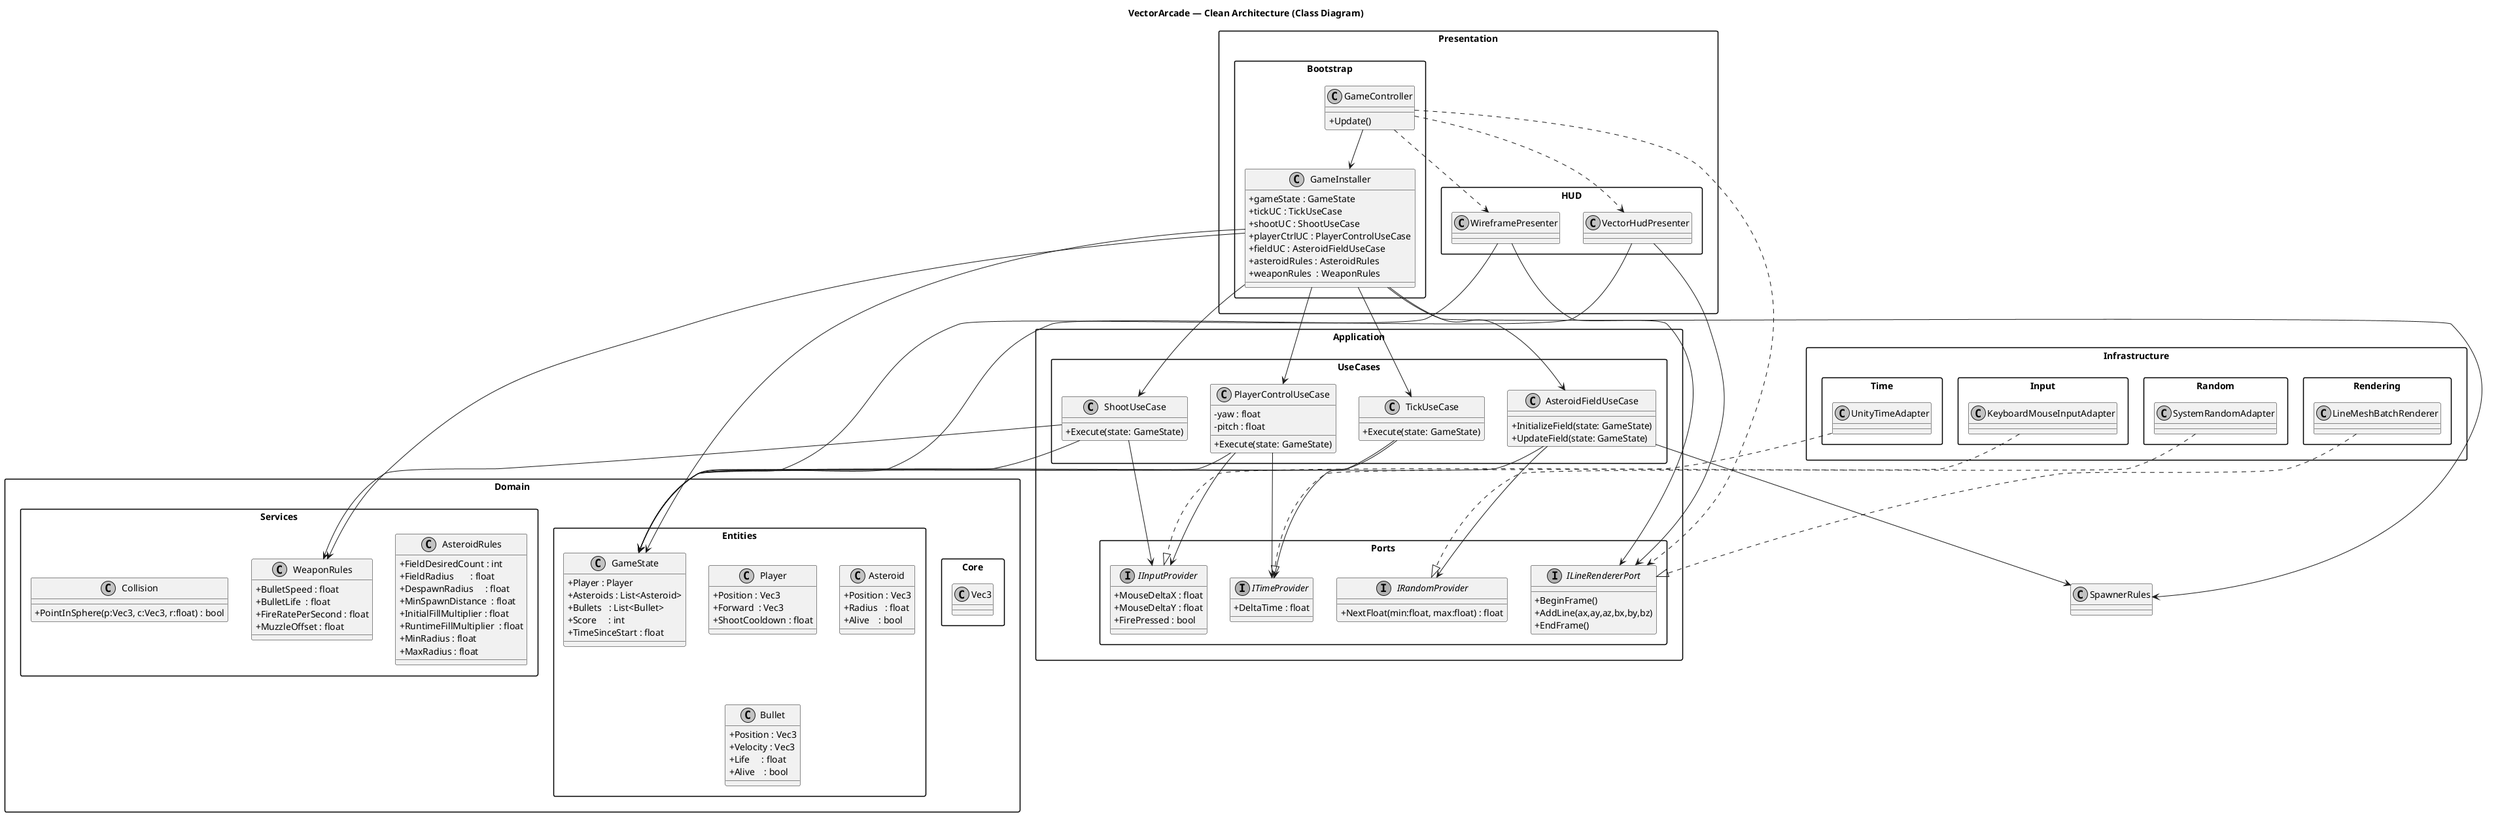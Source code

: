 @startuml Architecture_ClassDiagram
title VectorArcade — Clean Architecture (Class Diagram)

skinparam shadowing false
skinparam monochrome true
skinparam packageStyle rectangle
skinparam classAttributeIconSize 0
skinparam defaultFontName Consolas

package "Domain" {
  package "Core" {
    class Vec3
  }

  package "Entities" {
    class Player {
      +Position : Vec3
      +Forward  : Vec3
      +ShootCooldown : float
    }
    class Asteroid {
      +Position : Vec3
      +Radius   : float
      +Alive    : bool
    }
    class Bullet {
      +Position : Vec3
      +Velocity : Vec3
      +Life     : float
      +Alive    : bool
    }
    class GameState {
      +Player : Player
      +Asteroids : List<Asteroid>
      +Bullets   : List<Bullet>
      +Score     : int
      +TimeSinceStart : float
    }
  }

  package "Services" {
    class AsteroidRules {
      +FieldDesiredCount : int
      +FieldRadius       : float
      +DespawnRadius     : float
      +MinSpawnDistance  : float
      +InitialFillMultiplier : float
      +RuntimeFillMultiplier  : float
      +MinRadius : float
      +MaxRadius : float
    }

    class WeaponRules {
      +BulletSpeed : float
      +BulletLife  : float
      +FireRatePerSecond : float
      +MuzzleOffset : float
    }

    class Collision {
      +PointInSphere(p:Vec3, c:Vec3, r:float) : bool
    }
  }
}

package "Application" {
  package "Ports" {
    interface IInputProvider {
      +MouseDeltaX : float
      +MouseDeltaY : float
      +FirePressed : bool
    }
    interface ITimeProvider {
      +DeltaTime : float
    }
    interface IRandomProvider {
      +NextFloat(min:float, max:float) : float
    }
    interface ILineRendererPort {
      +BeginFrame()
      +AddLine(ax,ay,az,bx,by,bz)
      +EndFrame()
    }
  }

  package "UseCases" {
    class PlayerControlUseCase {
      -yaw : float
      -pitch : float
      +Execute(state: GameState)
    }
    class TickUseCase {
      +Execute(state: GameState)
    }
    class ShootUseCase {
      +Execute(state: GameState)
    }
    class AsteroidFieldUseCase {
      +InitializeField(state: GameState)
      +UpdateField(state: GameState)
    }
  }
}

package "Infrastructure" {
  package "Input" {
    class KeyboardMouseInputAdapter
  }
  package "Time" {
    class UnityTimeAdapter
  }
  package "Random" {
    class SystemRandomAdapter
  }
  package "Rendering" {
    class LineMeshBatchRenderer
  }
}

package "Presentation" {
  package "Bootstrap" {
    class GameInstaller {
      +gameState : GameState
      +tickUC : TickUseCase
      +shootUC : ShootUseCase
      +playerCtrlUC : PlayerControlUseCase
      +fieldUC : AsteroidFieldUseCase
      +asteroidRules : AsteroidRules
      +weaponRules  : WeaponRules
    }
    class GameController {
      +Update()
    }
  }
  package "HUD" {
    class WireframePresenter
    class VectorHudPresenter
  }
}

' Relationships (implements)
KeyboardMouseInputAdapter ..|> IInputProvider
UnityTimeAdapter ..|> ITimeProvider
SystemRandomAdapter ..|> IRandomProvider
LineMeshBatchRenderer ..|> ILineRendererPort

' UseCases dependencies to Ports/Rules
PlayerControlUseCase --> IInputProvider
PlayerControlUseCase --> ITimeProvider
TickUseCase --> ITimeProvider
ShootUseCase --> IInputProvider
ShootUseCase --> WeaponRules
AsteroidFieldUseCase --> IRandomProvider
AsteroidFieldUseCase --> SpawnerRules

' UseCases work on Domain state
PlayerControlUseCase --> GameState
TickUseCase --> GameState
ShootUseCase --> GameState
AsteroidFieldUseCase --> GameState

' Presenters consume GameState and renderer
WireframePresenter --> GameState
WireframePresenter --> ILineRendererPort
VectorHudPresenter --> GameState
VectorHudPresenter --> ILineRendererPort

' Presentation wires everything
GameInstaller --> GameState
GameInstaller --> TickUseCase
GameInstaller --> ShootUseCase
GameInstaller --> PlayerControlUseCase
GameInstaller --> AsteroidFieldUseCase
GameInstaller --> SpawnerRules
GameInstaller --> WeaponRules
GameController --> GameInstaller
GameController ..> WireframePresenter
GameController ..> VectorHudPresenter
GameController ..> ILineRendererPort

@enduml


@startuml Architecture_UpdateSequence
title VectorArcade — Main Update Loop (Sequence)

skinparam monochrome true
skinparam defaultFontName Consolas

actor Unity as U
participant GameController as GC
participant PlayerControlUseCase as PC
participant AsteroidFieldUseCase as AF
participant TickUseCase as TU
participant ShootUseCase as SU
participant LineMeshBatchRenderer as LMR
participant WireframePresenter as WP
participant VectorHudPresenter as VHP

U -> GC : Update()
GC -> PC : Execute(state)\n(yaw/pitch + avance recto)
GC -> AF : UpdateField(state)\n(despawn/reponer perímetro)
GC -> TU : Execute(state)\n(mueve balas, colisiones, score)
GC -> SU : Execute(state)\n(disparo según cooldown y reglas)
GC -> GC : Sync Camera (pos/rot del Player)
GC -> LMR : BeginFrame()
GC -> WP : DrawAll(renderer, state, cam)\n(retícula, asteroides, balas)
GC -> VHP : DrawScore(renderer, state, cam)\nDrawFps(renderer, cam)
GC -> LMR : EndFrame()

@enduml
